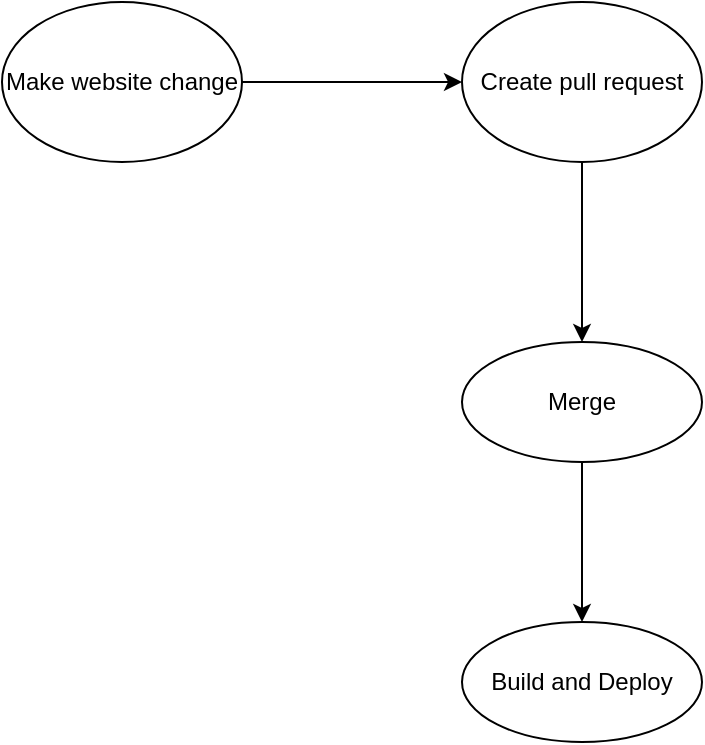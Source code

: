 <mxfile version="15.0.3" type="github">
  <diagram id="C5RBs43oDa-KdzZeNtuy" name="Page-1">
    <mxGraphModel dx="1038" dy="547" grid="1" gridSize="10" guides="1" tooltips="1" connect="1" arrows="1" fold="1" page="1" pageScale="1" pageWidth="827" pageHeight="1169" math="0" shadow="0">
      <root>
        <mxCell id="WIyWlLk6GJQsqaUBKTNV-0" />
        <mxCell id="WIyWlLk6GJQsqaUBKTNV-1" parent="WIyWlLk6GJQsqaUBKTNV-0" />
        <mxCell id="ckuQTpAYdSe_BpLvQ1Hi-2" value="" style="edgeStyle=orthogonalEdgeStyle;rounded=0;orthogonalLoop=1;jettySize=auto;html=1;" edge="1" parent="WIyWlLk6GJQsqaUBKTNV-1" source="ckuQTpAYdSe_BpLvQ1Hi-0" target="ckuQTpAYdSe_BpLvQ1Hi-1">
          <mxGeometry relative="1" as="geometry" />
        </mxCell>
        <mxCell id="ckuQTpAYdSe_BpLvQ1Hi-0" value="Make website change" style="ellipse;whiteSpace=wrap;html=1;" vertex="1" parent="WIyWlLk6GJQsqaUBKTNV-1">
          <mxGeometry x="160" y="90" width="120" height="80" as="geometry" />
        </mxCell>
        <mxCell id="ckuQTpAYdSe_BpLvQ1Hi-4" value="" style="edgeStyle=orthogonalEdgeStyle;rounded=0;orthogonalLoop=1;jettySize=auto;html=1;" edge="1" parent="WIyWlLk6GJQsqaUBKTNV-1" source="ckuQTpAYdSe_BpLvQ1Hi-1" target="ckuQTpAYdSe_BpLvQ1Hi-3">
          <mxGeometry relative="1" as="geometry" />
        </mxCell>
        <mxCell id="ckuQTpAYdSe_BpLvQ1Hi-1" value="Create pull request" style="ellipse;whiteSpace=wrap;html=1;" vertex="1" parent="WIyWlLk6GJQsqaUBKTNV-1">
          <mxGeometry x="390" y="90" width="120" height="80" as="geometry" />
        </mxCell>
        <mxCell id="ckuQTpAYdSe_BpLvQ1Hi-6" value="" style="edgeStyle=orthogonalEdgeStyle;rounded=0;orthogonalLoop=1;jettySize=auto;html=1;" edge="1" parent="WIyWlLk6GJQsqaUBKTNV-1" source="ckuQTpAYdSe_BpLvQ1Hi-3" target="ckuQTpAYdSe_BpLvQ1Hi-5">
          <mxGeometry relative="1" as="geometry" />
        </mxCell>
        <mxCell id="ckuQTpAYdSe_BpLvQ1Hi-3" value="Merge" style="ellipse;whiteSpace=wrap;html=1;" vertex="1" parent="WIyWlLk6GJQsqaUBKTNV-1">
          <mxGeometry x="390" y="260" width="120" height="60" as="geometry" />
        </mxCell>
        <mxCell id="ckuQTpAYdSe_BpLvQ1Hi-5" value="Build and Deploy" style="ellipse;whiteSpace=wrap;html=1;" vertex="1" parent="WIyWlLk6GJQsqaUBKTNV-1">
          <mxGeometry x="390" y="400" width="120" height="60" as="geometry" />
        </mxCell>
      </root>
    </mxGraphModel>
  </diagram>
</mxfile>
